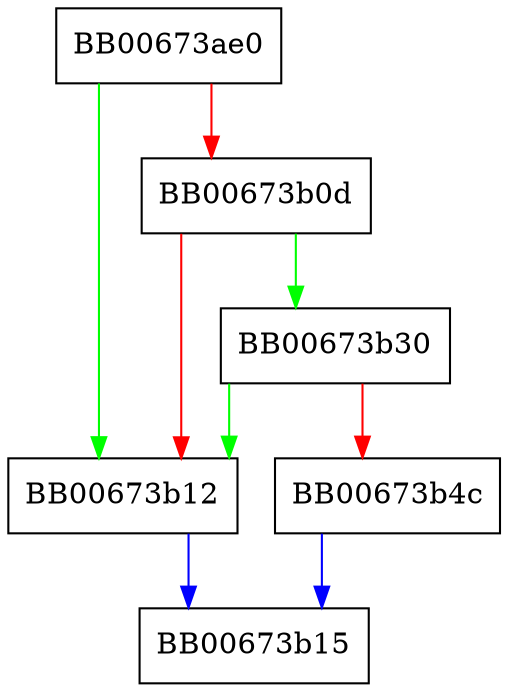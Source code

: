 digraph X509_issuer_name_hash {
  node [shape="box"];
  graph [splines=ortho];
  BB00673ae0 -> BB00673b12 [color="green"];
  BB00673ae0 -> BB00673b0d [color="red"];
  BB00673b0d -> BB00673b30 [color="green"];
  BB00673b0d -> BB00673b12 [color="red"];
  BB00673b12 -> BB00673b15 [color="blue"];
  BB00673b30 -> BB00673b12 [color="green"];
  BB00673b30 -> BB00673b4c [color="red"];
  BB00673b4c -> BB00673b15 [color="blue"];
}
